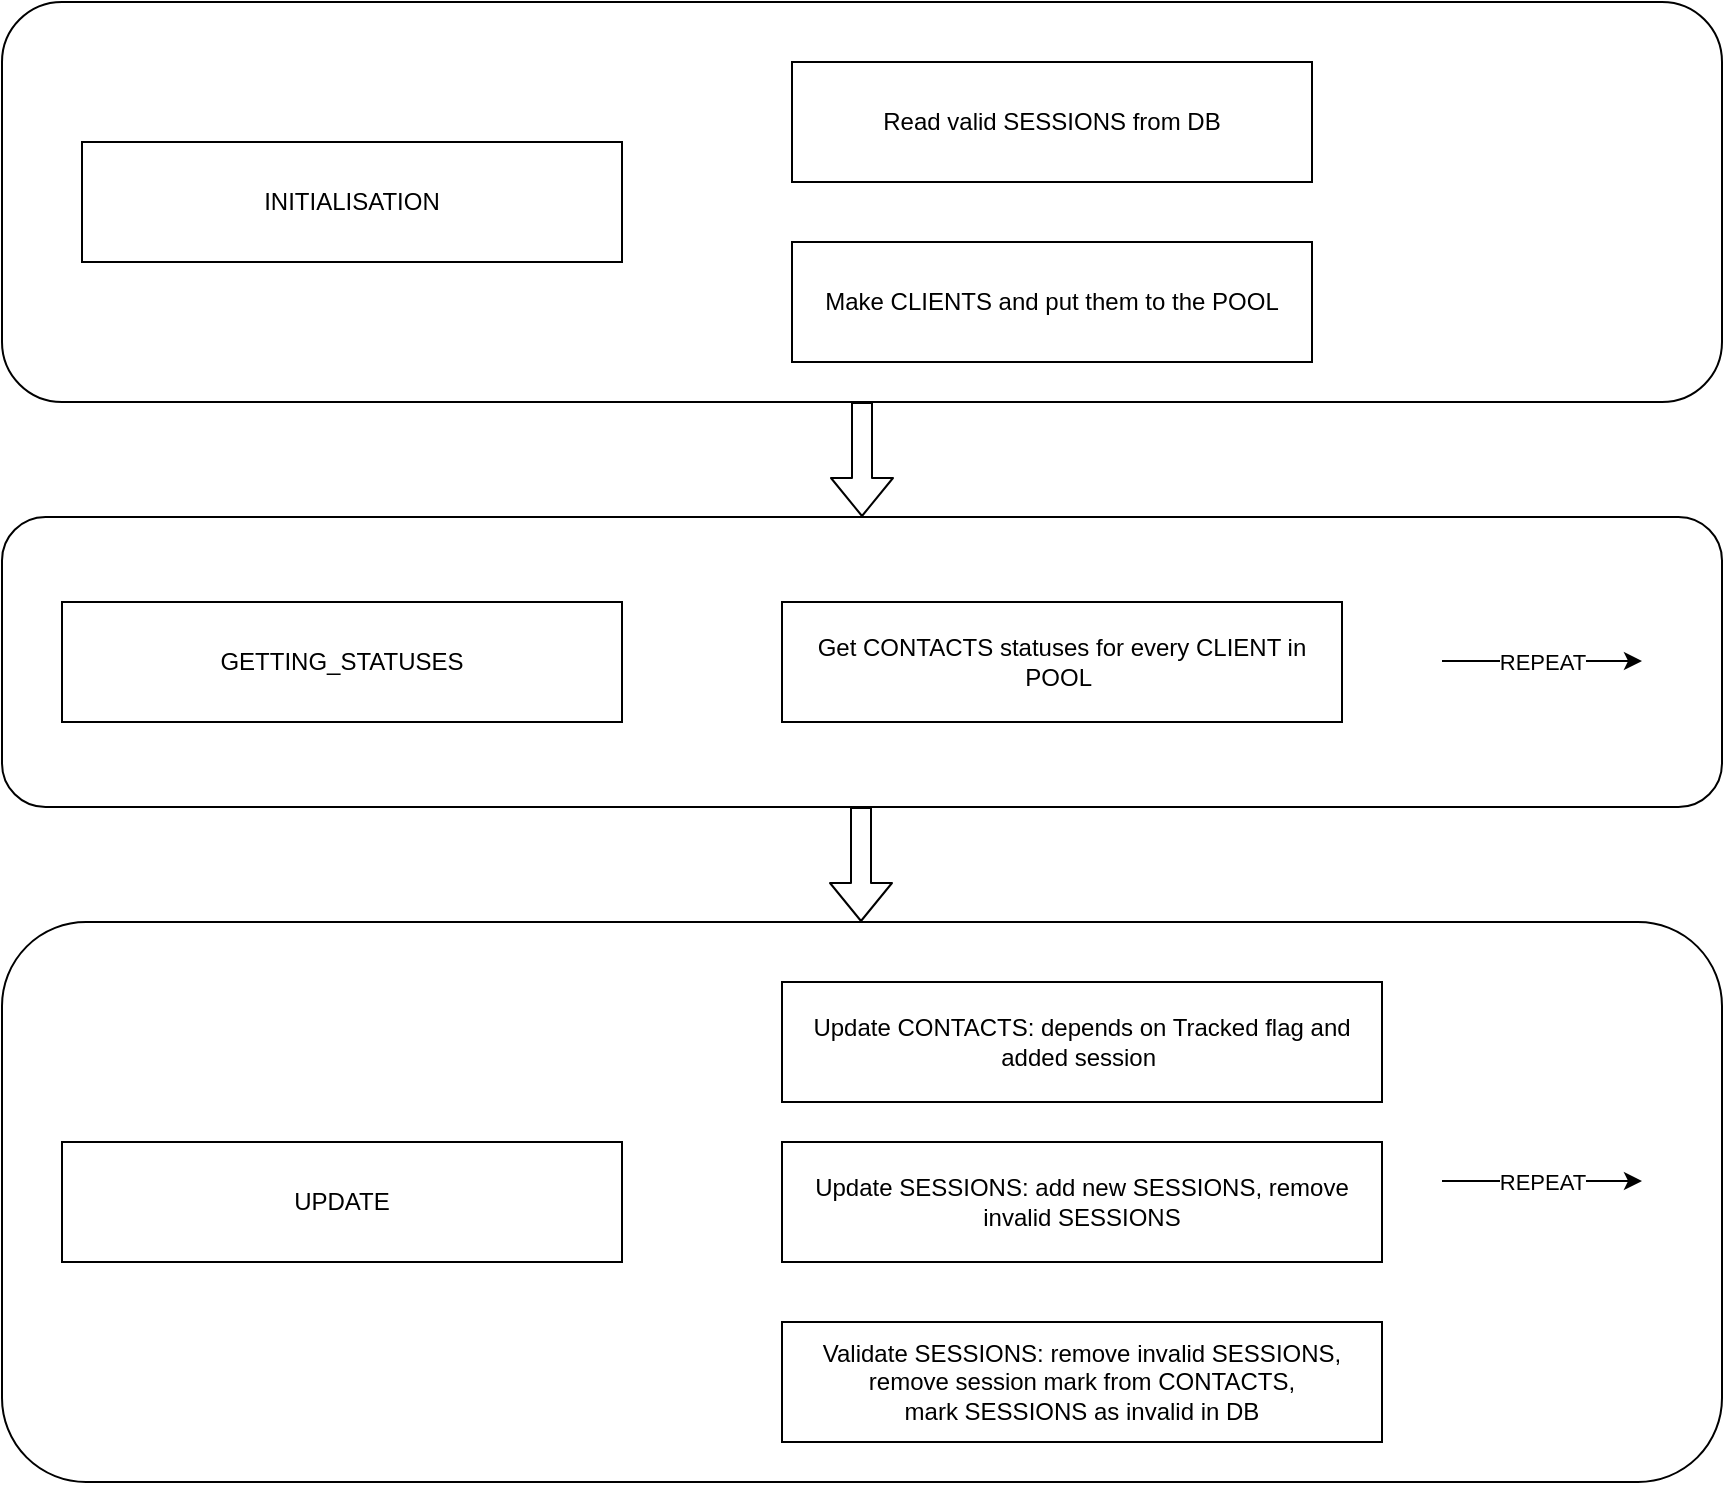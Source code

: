 <mxfile>
    <diagram id="8D_ThTSxxboeCkx_nimr" name="Page-1">
        <mxGraphModel dx="1138" dy="680" grid="1" gridSize="10" guides="1" tooltips="1" connect="1" arrows="1" fold="1" page="1" pageScale="1" pageWidth="827" pageHeight="1169" math="0" shadow="0">
            <root>
                <mxCell id="0"/>
                <mxCell id="1" parent="0"/>
                <mxCell id="22" value="" style="rounded=1;whiteSpace=wrap;html=1;" vertex="1" parent="1">
                    <mxGeometry x="50" y="470" width="860" height="280" as="geometry"/>
                </mxCell>
                <mxCell id="21" value="" style="rounded=1;whiteSpace=wrap;html=1;" vertex="1" parent="1">
                    <mxGeometry x="50" y="10" width="860" height="200" as="geometry"/>
                </mxCell>
                <mxCell id="2" value="INITIALISATION" style="rounded=0;whiteSpace=wrap;html=1;" vertex="1" parent="1">
                    <mxGeometry x="90" y="80" width="270" height="60" as="geometry"/>
                </mxCell>
                <mxCell id="4" value="UPDATE" style="rounded=0;whiteSpace=wrap;html=1;" vertex="1" parent="1">
                    <mxGeometry x="80" y="580" width="280" height="60" as="geometry"/>
                </mxCell>
                <mxCell id="5" value="Read valid SESSIONS from DB" style="rounded=0;whiteSpace=wrap;html=1;" vertex="1" parent="1">
                    <mxGeometry x="445" y="40" width="260" height="60" as="geometry"/>
                </mxCell>
                <mxCell id="6" value="Make CLIENTS and put them to the POOL" style="rounded=0;whiteSpace=wrap;html=1;" vertex="1" parent="1">
                    <mxGeometry x="445" y="130" width="260" height="60" as="geometry"/>
                </mxCell>
                <mxCell id="13" value="" style="rounded=1;whiteSpace=wrap;html=1;" vertex="1" parent="1">
                    <mxGeometry x="50" y="267.5" width="860" height="145" as="geometry"/>
                </mxCell>
                <mxCell id="9" value="Validate SESSIONS: remove invalid SESSIONS, remove session mark from CONTACTS,&lt;br&gt;mark SESSIONS as invalid in DB" style="rounded=0;whiteSpace=wrap;html=1;" vertex="1" parent="1">
                    <mxGeometry x="440" y="670" width="300" height="60" as="geometry"/>
                </mxCell>
                <mxCell id="10" value="Update CONTACTS: depends on Tracked flag and added session&amp;nbsp;" style="rounded=0;whiteSpace=wrap;html=1;" vertex="1" parent="1">
                    <mxGeometry x="440" y="500" width="300" height="60" as="geometry"/>
                </mxCell>
                <mxCell id="11" value="Update SESSIONS: add new SESSIONS, remove invalid SESSIONS" style="rounded=0;whiteSpace=wrap;html=1;" vertex="1" parent="1">
                    <mxGeometry x="440" y="580" width="300" height="60" as="geometry"/>
                </mxCell>
                <mxCell id="12" value="Get CONTACTS statuses for every CLIENT in POOL&amp;nbsp;" style="rounded=0;whiteSpace=wrap;html=1;" vertex="1" parent="1">
                    <mxGeometry x="440" y="310" width="280" height="60" as="geometry"/>
                </mxCell>
                <mxCell id="3" value="GETTING_STATUSES" style="rounded=0;whiteSpace=wrap;html=1;" vertex="1" parent="1">
                    <mxGeometry x="80" y="310" width="280" height="60" as="geometry"/>
                </mxCell>
                <mxCell id="19" value="" style="endArrow=classic;html=1;" edge="1" parent="1">
                    <mxGeometry relative="1" as="geometry">
                        <mxPoint x="770" y="339.5" as="sourcePoint"/>
                        <mxPoint x="870" y="339.5" as="targetPoint"/>
                    </mxGeometry>
                </mxCell>
                <mxCell id="20" value="REPEAT" style="edgeLabel;resizable=0;html=1;align=center;verticalAlign=middle;" connectable="0" vertex="1" parent="19">
                    <mxGeometry relative="1" as="geometry"/>
                </mxCell>
                <mxCell id="23" value="" style="endArrow=classic;html=1;" edge="1" parent="1">
                    <mxGeometry relative="1" as="geometry">
                        <mxPoint x="770" y="599.5" as="sourcePoint"/>
                        <mxPoint x="870" y="599.5" as="targetPoint"/>
                    </mxGeometry>
                </mxCell>
                <mxCell id="24" value="REPEAT" style="edgeLabel;resizable=0;html=1;align=center;verticalAlign=middle;" connectable="0" vertex="1" parent="23">
                    <mxGeometry relative="1" as="geometry"/>
                </mxCell>
                <mxCell id="26" value="" style="shape=flexArrow;endArrow=classic;html=1;exitX=0.5;exitY=1;exitDx=0;exitDy=0;entryX=0.5;entryY=0;entryDx=0;entryDy=0;" edge="1" parent="1" source="21" target="13">
                    <mxGeometry width="50" height="50" relative="1" as="geometry">
                        <mxPoint x="580" y="490" as="sourcePoint"/>
                        <mxPoint x="630" y="440" as="targetPoint"/>
                    </mxGeometry>
                </mxCell>
                <mxCell id="27" value="" style="shape=flexArrow;endArrow=classic;html=1;exitX=0.5;exitY=1;exitDx=0;exitDy=0;entryX=0.5;entryY=0;entryDx=0;entryDy=0;" edge="1" parent="1">
                    <mxGeometry width="50" height="50" relative="1" as="geometry">
                        <mxPoint x="479.5" y="412.5" as="sourcePoint"/>
                        <mxPoint x="479.5" y="470" as="targetPoint"/>
                    </mxGeometry>
                </mxCell>
            </root>
        </mxGraphModel>
    </diagram>
</mxfile>